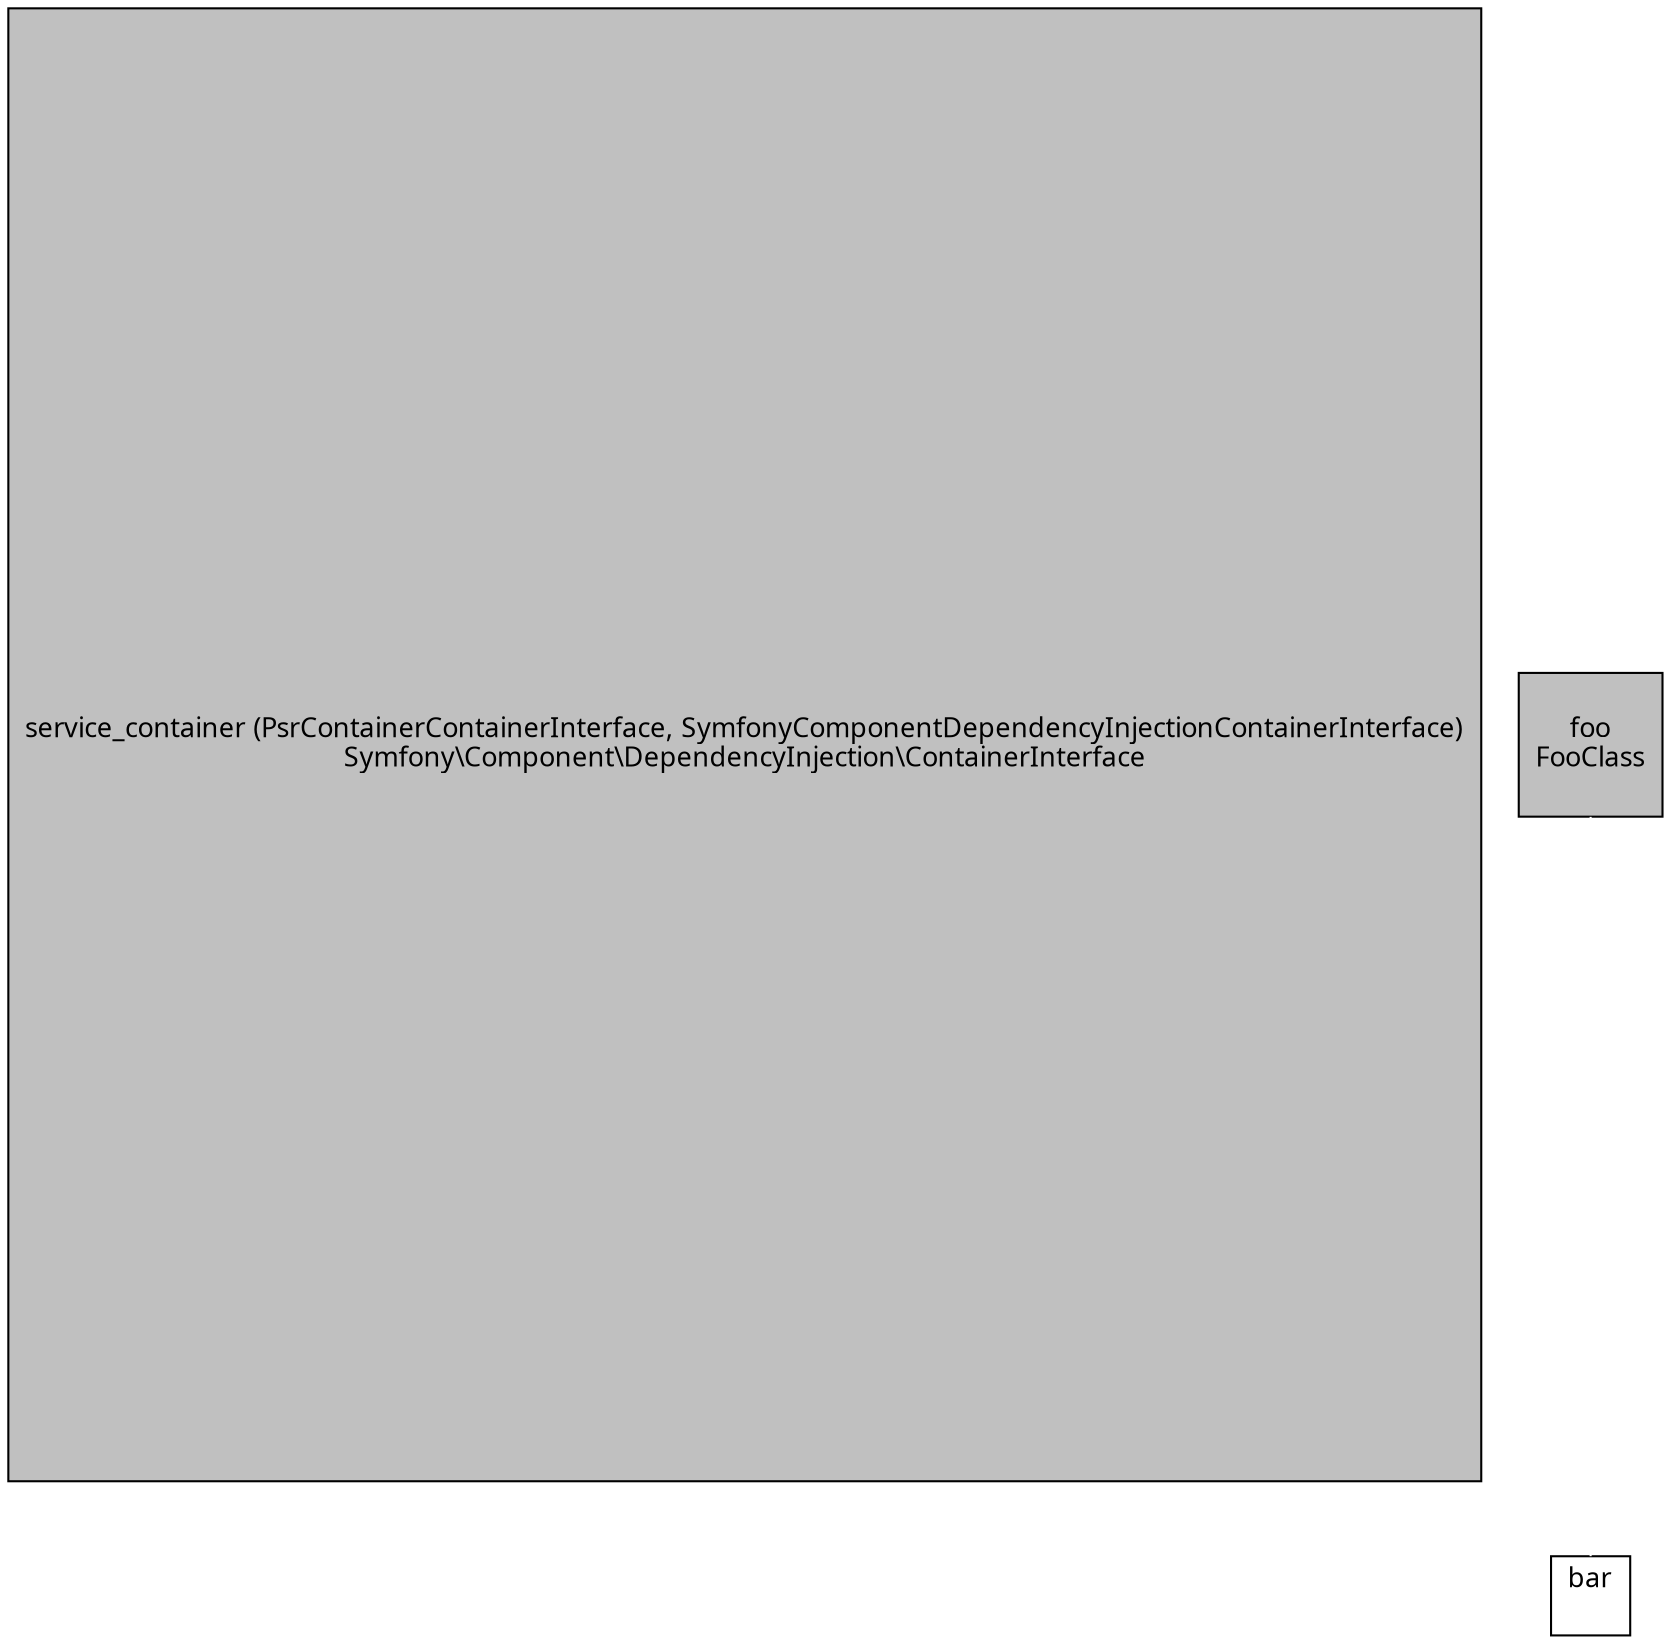 digraph sc {
  ratio="normal"
  node [fontsize="13" fontname="Verdana" shape="square"];
  edge [fontsize="12" fontname="Verdana" color="white" arrowhead="closed" arrowsize="1"];

  node_service_container [label="service_container (Psr\Container\ContainerInterface, Symfony\Component\DependencyInjection\ContainerInterface)\nSymfony\\Component\\DependencyInjection\\ContainerInterface\n", shape=square, fillcolor="grey", style="filled"];
  node_foo [label="foo\nFooClass\n", shape=square, fillcolor="grey", style="filled"];
  node_bar [label="bar\n\n", shape=square, fillcolor="red", style="empty"];
  node_foo -> node_bar [label="" style="filled"];
}
